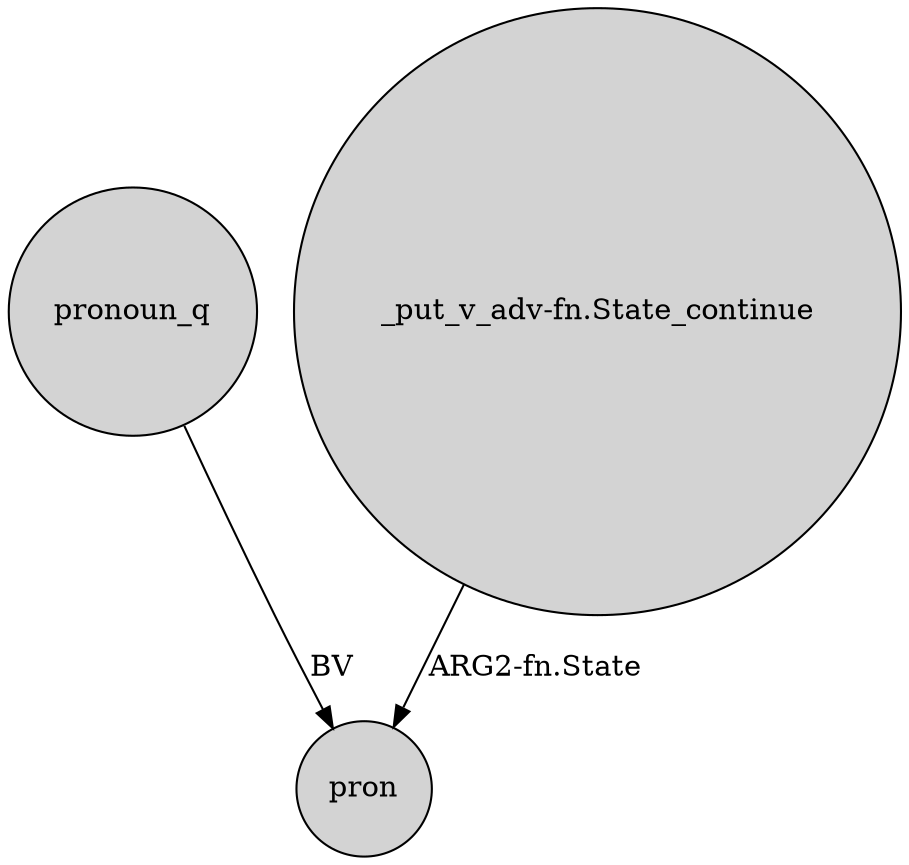 digraph {
	node [shape=circle style=filled]
	pronoun_q -> pron [label=BV]
	"_put_v_adv-fn.State_continue" -> pron [label="ARG2-fn.State"]
}
